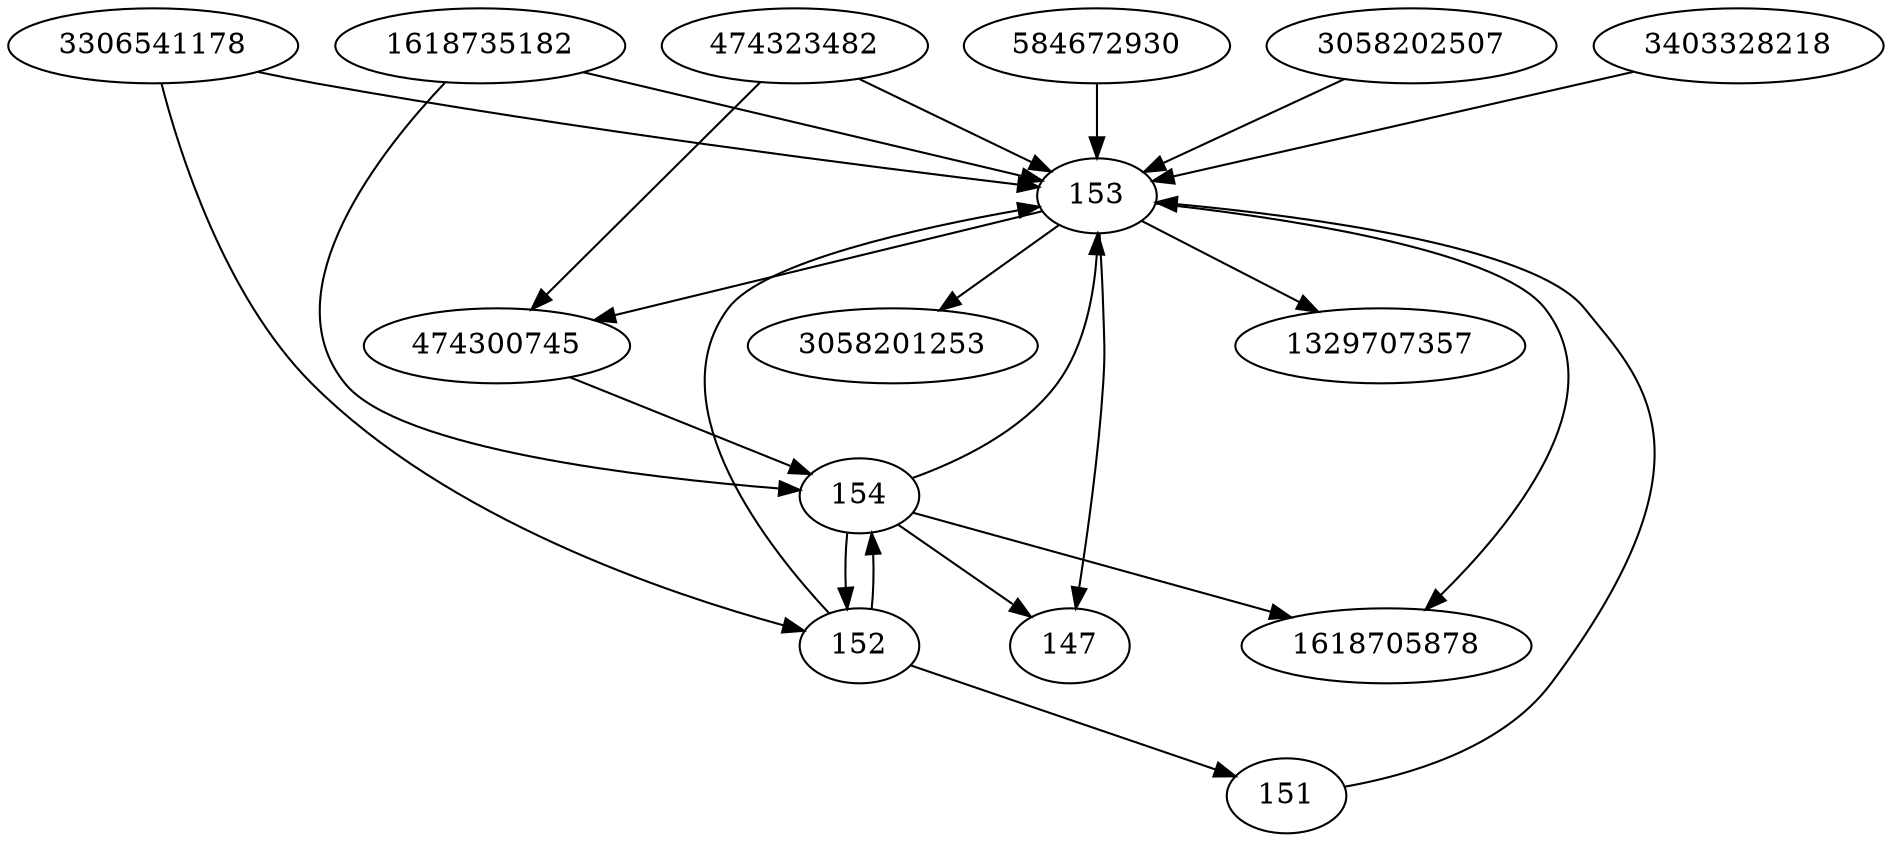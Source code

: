 strict digraph  {
584672930;
153;
3058201253;
154;
474300745;
3058202507;
1618735182;
474323482;
147;
1618705878;
151;
152;
3403328218;
3306541178;
1329707357;
584672930 -> 153;
153 -> 147;
153 -> 1618705878;
153 -> 3058201253;
153 -> 1329707357;
153 -> 474300745;
154 -> 153;
154 -> 1618705878;
154 -> 147;
154 -> 152;
474300745 -> 154;
3058202507 -> 153;
1618735182 -> 153;
1618735182 -> 154;
474323482 -> 153;
474323482 -> 474300745;
151 -> 153;
152 -> 154;
152 -> 153;
152 -> 151;
3403328218 -> 153;
3306541178 -> 152;
3306541178 -> 153;
}
